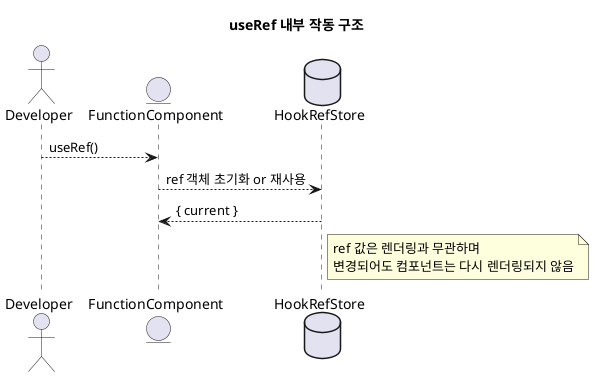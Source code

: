 @startuml
title useRef 내부 작동 구조

actor Developer
entity FunctionComponent
database HookRefStore

Developer --> FunctionComponent : useRef()
FunctionComponent --> HookRefStore : ref 객체 초기화 or 재사용
HookRefStore --> FunctionComponent : { current }

note right of HookRefStore
ref 값은 렌더링과 무관하며
변경되어도 컴포넌트는 다시 렌더링되지 않음
end note

@enduml
